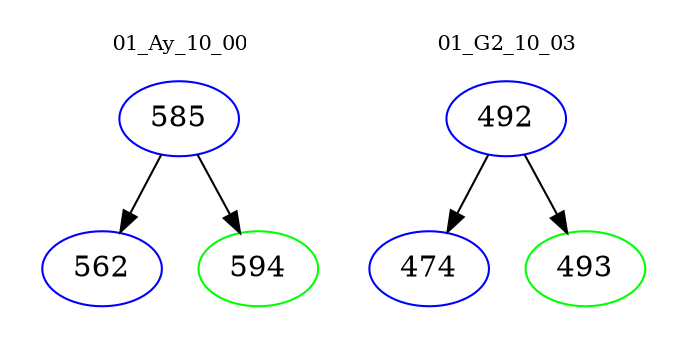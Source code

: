 digraph{
subgraph cluster_0 {
color = white
label = "01_Ay_10_00";
fontsize=10;
T0_585 [label="585", color="blue"]
T0_585 -> T0_562 [color="black"]
T0_562 [label="562", color="blue"]
T0_585 -> T0_594 [color="black"]
T0_594 [label="594", color="green"]
}
subgraph cluster_1 {
color = white
label = "01_G2_10_03";
fontsize=10;
T1_492 [label="492", color="blue"]
T1_492 -> T1_474 [color="black"]
T1_474 [label="474", color="blue"]
T1_492 -> T1_493 [color="black"]
T1_493 [label="493", color="green"]
}
}
